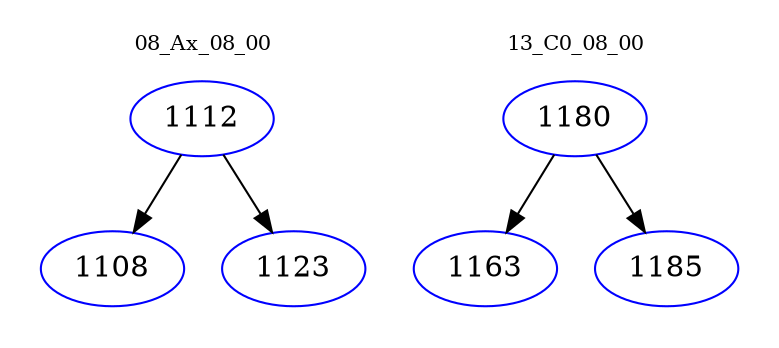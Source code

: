 digraph{
subgraph cluster_0 {
color = white
label = "08_Ax_08_00";
fontsize=10;
T0_1112 [label="1112", color="blue"]
T0_1112 -> T0_1108 [color="black"]
T0_1108 [label="1108", color="blue"]
T0_1112 -> T0_1123 [color="black"]
T0_1123 [label="1123", color="blue"]
}
subgraph cluster_1 {
color = white
label = "13_C0_08_00";
fontsize=10;
T1_1180 [label="1180", color="blue"]
T1_1180 -> T1_1163 [color="black"]
T1_1163 [label="1163", color="blue"]
T1_1180 -> T1_1185 [color="black"]
T1_1185 [label="1185", color="blue"]
}
}
